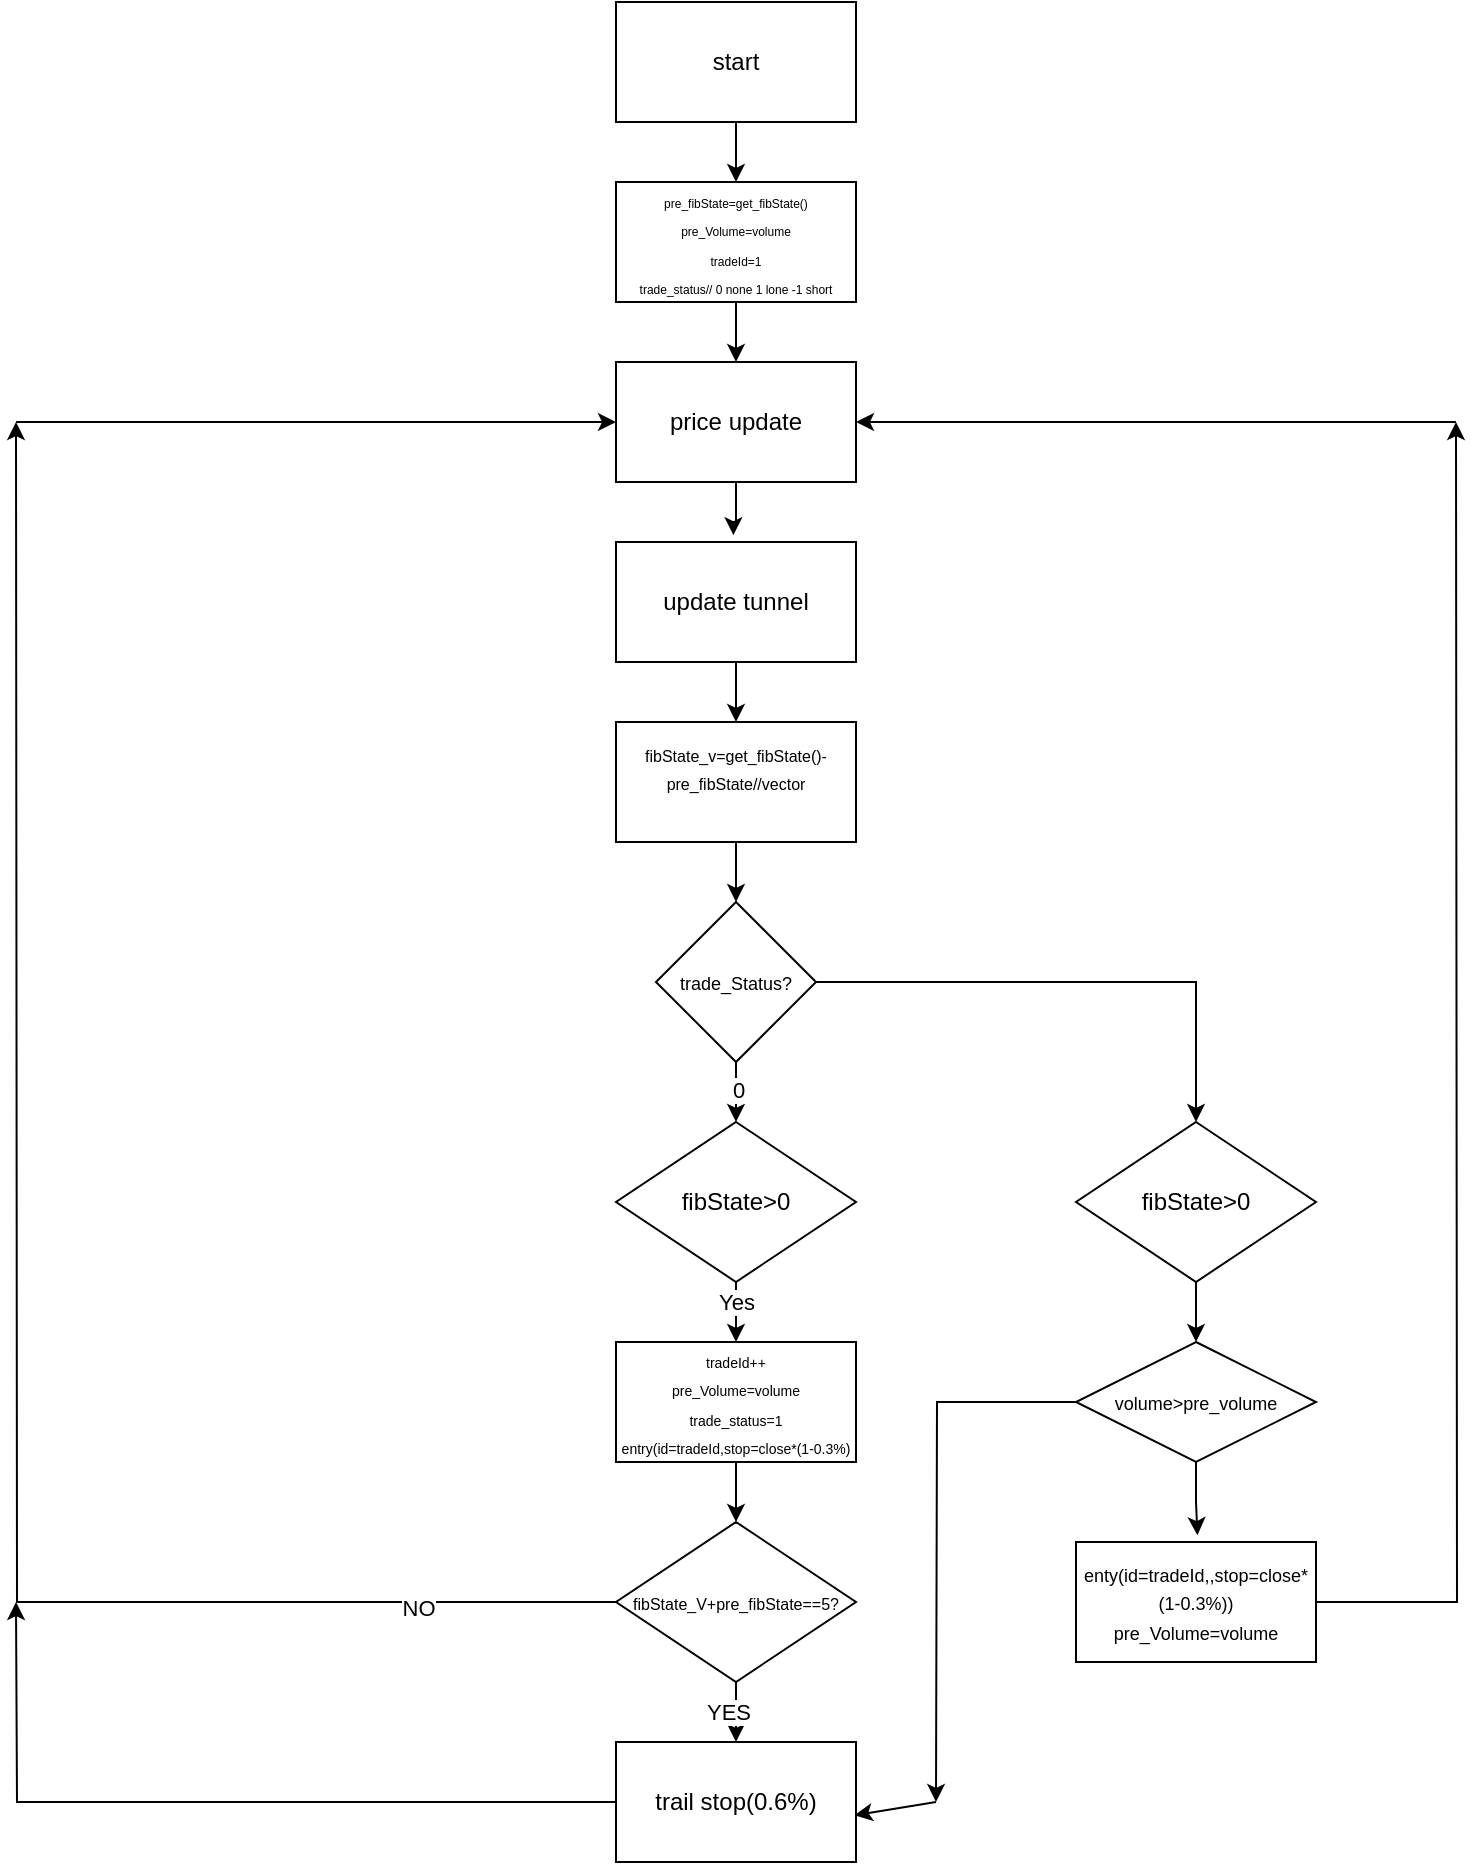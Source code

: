 <mxfile version="22.1.2" type="device">
  <diagram name="第 1 页" id="XE-WoYE8llsoScOO1yGt">
    <mxGraphModel dx="1195" dy="703" grid="1" gridSize="10" guides="1" tooltips="1" connect="1" arrows="1" fold="1" page="1" pageScale="1" pageWidth="827" pageHeight="1169" math="0" shadow="0">
      <root>
        <mxCell id="0" />
        <mxCell id="1" parent="0" />
        <mxCell id="q-5vX79E5HvLCE0JNWe8-3" style="edgeStyle=orthogonalEdgeStyle;rounded=0;orthogonalLoop=1;jettySize=auto;html=1;exitX=0.5;exitY=1;exitDx=0;exitDy=0;" edge="1" parent="1" source="q-5vX79E5HvLCE0JNWe8-1" target="q-5vX79E5HvLCE0JNWe8-2">
          <mxGeometry relative="1" as="geometry" />
        </mxCell>
        <mxCell id="q-5vX79E5HvLCE0JNWe8-1" value="start" style="rounded=0;whiteSpace=wrap;html=1;" vertex="1" parent="1">
          <mxGeometry x="320" y="40" width="120" height="60" as="geometry" />
        </mxCell>
        <mxCell id="q-5vX79E5HvLCE0JNWe8-6" style="edgeStyle=orthogonalEdgeStyle;rounded=0;orthogonalLoop=1;jettySize=auto;html=1;entryX=0.5;entryY=0;entryDx=0;entryDy=0;" edge="1" parent="1" source="q-5vX79E5HvLCE0JNWe8-2" target="q-5vX79E5HvLCE0JNWe8-4">
          <mxGeometry relative="1" as="geometry" />
        </mxCell>
        <mxCell id="q-5vX79E5HvLCE0JNWe8-2" value="&lt;font style=&quot;font-size: 6px;&quot;&gt;pre_fibState=get_fibState()&lt;br&gt;pre_Volume=volume&lt;br&gt;tradeId=1&lt;br&gt;trade_status// 0 none 1 lone -1 short&lt;br&gt;&lt;/font&gt;" style="rounded=0;whiteSpace=wrap;html=1;" vertex="1" parent="1">
          <mxGeometry x="320" y="130" width="120" height="60" as="geometry" />
        </mxCell>
        <mxCell id="q-5vX79E5HvLCE0JNWe8-4" value="price update" style="rounded=0;whiteSpace=wrap;html=1;" vertex="1" parent="1">
          <mxGeometry x="320" y="220" width="120" height="60" as="geometry" />
        </mxCell>
        <mxCell id="q-5vX79E5HvLCE0JNWe8-9" style="edgeStyle=orthogonalEdgeStyle;rounded=0;orthogonalLoop=1;jettySize=auto;html=1;entryX=0.5;entryY=0;entryDx=0;entryDy=0;" edge="1" parent="1" source="q-5vX79E5HvLCE0JNWe8-5" target="q-5vX79E5HvLCE0JNWe8-8">
          <mxGeometry relative="1" as="geometry" />
        </mxCell>
        <mxCell id="q-5vX79E5HvLCE0JNWe8-5" value="update tunnel" style="rounded=0;whiteSpace=wrap;html=1;" vertex="1" parent="1">
          <mxGeometry x="320" y="310" width="120" height="60" as="geometry" />
        </mxCell>
        <mxCell id="q-5vX79E5HvLCE0JNWe8-7" style="edgeStyle=orthogonalEdgeStyle;rounded=0;orthogonalLoop=1;jettySize=auto;html=1;entryX=0.489;entryY=-0.057;entryDx=0;entryDy=0;entryPerimeter=0;" edge="1" parent="1" source="q-5vX79E5HvLCE0JNWe8-4" target="q-5vX79E5HvLCE0JNWe8-5">
          <mxGeometry relative="1" as="geometry" />
        </mxCell>
        <mxCell id="q-5vX79E5HvLCE0JNWe8-11" style="edgeStyle=orthogonalEdgeStyle;rounded=0;orthogonalLoop=1;jettySize=auto;html=1;exitX=0.5;exitY=1;exitDx=0;exitDy=0;entryX=0.5;entryY=0;entryDx=0;entryDy=0;" edge="1" parent="1" source="q-5vX79E5HvLCE0JNWe8-8" target="q-5vX79E5HvLCE0JNWe8-10">
          <mxGeometry relative="1" as="geometry" />
        </mxCell>
        <mxCell id="q-5vX79E5HvLCE0JNWe8-8" value="&lt;font style=&quot;font-size: 8px;&quot;&gt;fibState_v=get_fibState()-pre_fibState//vector&lt;br&gt;&lt;br&gt;&lt;/font&gt;" style="rounded=0;whiteSpace=wrap;html=1;" vertex="1" parent="1">
          <mxGeometry x="320" y="400" width="120" height="60" as="geometry" />
        </mxCell>
        <mxCell id="q-5vX79E5HvLCE0JNWe8-13" style="edgeStyle=orthogonalEdgeStyle;rounded=0;orthogonalLoop=1;jettySize=auto;html=1;exitX=0.5;exitY=1;exitDx=0;exitDy=0;entryX=0.5;entryY=0;entryDx=0;entryDy=0;" edge="1" parent="1" source="q-5vX79E5HvLCE0JNWe8-10" target="q-5vX79E5HvLCE0JNWe8-12">
          <mxGeometry relative="1" as="geometry" />
        </mxCell>
        <mxCell id="q-5vX79E5HvLCE0JNWe8-16" value="0&lt;br&gt;" style="edgeLabel;html=1;align=center;verticalAlign=middle;resizable=0;points=[];" vertex="1" connectable="0" parent="q-5vX79E5HvLCE0JNWe8-13">
          <mxGeometry x="-0.086" y="1" relative="1" as="geometry">
            <mxPoint as="offset" />
          </mxGeometry>
        </mxCell>
        <mxCell id="q-5vX79E5HvLCE0JNWe8-33" style="edgeStyle=orthogonalEdgeStyle;rounded=0;orthogonalLoop=1;jettySize=auto;html=1;entryX=0.5;entryY=0;entryDx=0;entryDy=0;" edge="1" parent="1" source="q-5vX79E5HvLCE0JNWe8-10" target="q-5vX79E5HvLCE0JNWe8-32">
          <mxGeometry relative="1" as="geometry" />
        </mxCell>
        <mxCell id="q-5vX79E5HvLCE0JNWe8-10" value="&lt;font style=&quot;font-size: 9px;&quot;&gt;trade_Status?&lt;/font&gt;" style="rhombus;whiteSpace=wrap;html=1;" vertex="1" parent="1">
          <mxGeometry x="340" y="490" width="80" height="80" as="geometry" />
        </mxCell>
        <mxCell id="q-5vX79E5HvLCE0JNWe8-18" style="edgeStyle=orthogonalEdgeStyle;rounded=0;orthogonalLoop=1;jettySize=auto;html=1;exitX=0.5;exitY=1;exitDx=0;exitDy=0;entryX=0.5;entryY=0;entryDx=0;entryDy=0;" edge="1" parent="1" source="q-5vX79E5HvLCE0JNWe8-12" target="q-5vX79E5HvLCE0JNWe8-17">
          <mxGeometry relative="1" as="geometry" />
        </mxCell>
        <mxCell id="q-5vX79E5HvLCE0JNWe8-19" value="Yes" style="edgeLabel;html=1;align=center;verticalAlign=middle;resizable=0;points=[];" vertex="1" connectable="0" parent="q-5vX79E5HvLCE0JNWe8-18">
          <mxGeometry x="-0.371" relative="1" as="geometry">
            <mxPoint as="offset" />
          </mxGeometry>
        </mxCell>
        <mxCell id="q-5vX79E5HvLCE0JNWe8-12" value="fibState&amp;gt;0" style="rhombus;whiteSpace=wrap;html=1;" vertex="1" parent="1">
          <mxGeometry x="320" y="600" width="120" height="80" as="geometry" />
        </mxCell>
        <mxCell id="q-5vX79E5HvLCE0JNWe8-22" style="edgeStyle=orthogonalEdgeStyle;rounded=0;orthogonalLoop=1;jettySize=auto;html=1;entryX=0.5;entryY=0;entryDx=0;entryDy=0;" edge="1" parent="1" source="q-5vX79E5HvLCE0JNWe8-17" target="q-5vX79E5HvLCE0JNWe8-20">
          <mxGeometry relative="1" as="geometry" />
        </mxCell>
        <mxCell id="q-5vX79E5HvLCE0JNWe8-17" value="&lt;font style=&quot;font-size: 7px;&quot;&gt;tradeId++&lt;br&gt;pre_Volume=volume&lt;br&gt;trade_status=1&lt;br&gt;entry(id=tradeId,stop=close*(1-0.3%)&lt;/font&gt;" style="rounded=0;whiteSpace=wrap;html=1;" vertex="1" parent="1">
          <mxGeometry x="320" y="710" width="120" height="60" as="geometry" />
        </mxCell>
        <mxCell id="q-5vX79E5HvLCE0JNWe8-23" style="edgeStyle=orthogonalEdgeStyle;rounded=0;orthogonalLoop=1;jettySize=auto;html=1;" edge="1" parent="1" source="q-5vX79E5HvLCE0JNWe8-20">
          <mxGeometry relative="1" as="geometry">
            <mxPoint x="20" y="250" as="targetPoint" />
          </mxGeometry>
        </mxCell>
        <mxCell id="q-5vX79E5HvLCE0JNWe8-31" value="NO" style="edgeLabel;html=1;align=center;verticalAlign=middle;resizable=0;points=[];" vertex="1" connectable="0" parent="q-5vX79E5HvLCE0JNWe8-23">
          <mxGeometry x="-0.777" y="3" relative="1" as="geometry">
            <mxPoint as="offset" />
          </mxGeometry>
        </mxCell>
        <mxCell id="q-5vX79E5HvLCE0JNWe8-28" style="edgeStyle=orthogonalEdgeStyle;rounded=0;orthogonalLoop=1;jettySize=auto;html=1;exitX=0.5;exitY=1;exitDx=0;exitDy=0;entryX=0.5;entryY=0;entryDx=0;entryDy=0;" edge="1" parent="1" source="q-5vX79E5HvLCE0JNWe8-20" target="q-5vX79E5HvLCE0JNWe8-27">
          <mxGeometry relative="1" as="geometry" />
        </mxCell>
        <mxCell id="q-5vX79E5HvLCE0JNWe8-30" value="YES" style="edgeLabel;html=1;align=center;verticalAlign=middle;resizable=0;points=[];" vertex="1" connectable="0" parent="q-5vX79E5HvLCE0JNWe8-28">
          <mxGeometry x="0.009" y="-4" relative="1" as="geometry">
            <mxPoint as="offset" />
          </mxGeometry>
        </mxCell>
        <mxCell id="q-5vX79E5HvLCE0JNWe8-20" value="&lt;font style=&quot;font-size: 8px;&quot;&gt;fibState_V+pre_fibState==5?&lt;/font&gt;" style="rhombus;whiteSpace=wrap;html=1;" vertex="1" parent="1">
          <mxGeometry x="320" y="800" width="120" height="80" as="geometry" />
        </mxCell>
        <mxCell id="q-5vX79E5HvLCE0JNWe8-26" value="" style="endArrow=classic;html=1;rounded=0;entryX=0;entryY=0.5;entryDx=0;entryDy=0;" edge="1" parent="1" target="q-5vX79E5HvLCE0JNWe8-4">
          <mxGeometry width="50" height="50" relative="1" as="geometry">
            <mxPoint x="20" y="250" as="sourcePoint" />
            <mxPoint x="380" y="340" as="targetPoint" />
          </mxGeometry>
        </mxCell>
        <mxCell id="q-5vX79E5HvLCE0JNWe8-29" style="edgeStyle=orthogonalEdgeStyle;rounded=0;orthogonalLoop=1;jettySize=auto;html=1;" edge="1" parent="1" source="q-5vX79E5HvLCE0JNWe8-27">
          <mxGeometry relative="1" as="geometry">
            <mxPoint x="20" y="840" as="targetPoint" />
          </mxGeometry>
        </mxCell>
        <mxCell id="q-5vX79E5HvLCE0JNWe8-27" value="trail stop(0.6%)" style="rounded=0;whiteSpace=wrap;html=1;" vertex="1" parent="1">
          <mxGeometry x="320" y="910" width="120" height="60" as="geometry" />
        </mxCell>
        <mxCell id="q-5vX79E5HvLCE0JNWe8-36" style="edgeStyle=orthogonalEdgeStyle;rounded=0;orthogonalLoop=1;jettySize=auto;html=1;entryX=0.5;entryY=0;entryDx=0;entryDy=0;" edge="1" parent="1" source="q-5vX79E5HvLCE0JNWe8-32" target="q-5vX79E5HvLCE0JNWe8-34">
          <mxGeometry relative="1" as="geometry" />
        </mxCell>
        <mxCell id="q-5vX79E5HvLCE0JNWe8-32" value="fibState&amp;gt;0" style="rhombus;whiteSpace=wrap;html=1;" vertex="1" parent="1">
          <mxGeometry x="550" y="600" width="120" height="80" as="geometry" />
        </mxCell>
        <mxCell id="q-5vX79E5HvLCE0JNWe8-38" style="edgeStyle=orthogonalEdgeStyle;rounded=0;orthogonalLoop=1;jettySize=auto;html=1;" edge="1" parent="1" source="q-5vX79E5HvLCE0JNWe8-34">
          <mxGeometry relative="1" as="geometry">
            <mxPoint x="480" y="940" as="targetPoint" />
          </mxGeometry>
        </mxCell>
        <mxCell id="q-5vX79E5HvLCE0JNWe8-34" value="&lt;font style=&quot;font-size: 9px;&quot;&gt;volume&amp;gt;pre_volume&lt;/font&gt;" style="rhombus;whiteSpace=wrap;html=1;" vertex="1" parent="1">
          <mxGeometry x="550" y="710" width="120" height="60" as="geometry" />
        </mxCell>
        <mxCell id="q-5vX79E5HvLCE0JNWe8-44" style="edgeStyle=orthogonalEdgeStyle;rounded=0;orthogonalLoop=1;jettySize=auto;html=1;" edge="1" parent="1" source="q-5vX79E5HvLCE0JNWe8-37">
          <mxGeometry relative="1" as="geometry">
            <mxPoint x="740" y="250" as="targetPoint" />
          </mxGeometry>
        </mxCell>
        <mxCell id="q-5vX79E5HvLCE0JNWe8-37" value="&lt;font style=&quot;font-size: 9px;&quot;&gt;enty(id=tradeId,,stop=close*(1-0.3%))&lt;br&gt;pre_Volume=volume&lt;br&gt;&lt;/font&gt;" style="rounded=0;whiteSpace=wrap;html=1;" vertex="1" parent="1">
          <mxGeometry x="550" y="810" width="120" height="60" as="geometry" />
        </mxCell>
        <mxCell id="q-5vX79E5HvLCE0JNWe8-39" value="" style="endArrow=classic;html=1;rounded=0;entryX=0.994;entryY=0.61;entryDx=0;entryDy=0;entryPerimeter=0;" edge="1" parent="1" target="q-5vX79E5HvLCE0JNWe8-27">
          <mxGeometry width="50" height="50" relative="1" as="geometry">
            <mxPoint x="480" y="940" as="sourcePoint" />
            <mxPoint x="540" y="740" as="targetPoint" />
          </mxGeometry>
        </mxCell>
        <mxCell id="q-5vX79E5HvLCE0JNWe8-40" style="edgeStyle=orthogonalEdgeStyle;rounded=0;orthogonalLoop=1;jettySize=auto;html=1;entryX=0.506;entryY=-0.057;entryDx=0;entryDy=0;entryPerimeter=0;" edge="1" parent="1" source="q-5vX79E5HvLCE0JNWe8-34" target="q-5vX79E5HvLCE0JNWe8-37">
          <mxGeometry relative="1" as="geometry" />
        </mxCell>
        <mxCell id="q-5vX79E5HvLCE0JNWe8-45" value="" style="endArrow=classic;html=1;rounded=0;entryX=1;entryY=0.5;entryDx=0;entryDy=0;" edge="1" parent="1" target="q-5vX79E5HvLCE0JNWe8-4">
          <mxGeometry width="50" height="50" relative="1" as="geometry">
            <mxPoint x="740" y="250" as="sourcePoint" />
            <mxPoint x="510" y="370" as="targetPoint" />
          </mxGeometry>
        </mxCell>
      </root>
    </mxGraphModel>
  </diagram>
</mxfile>
